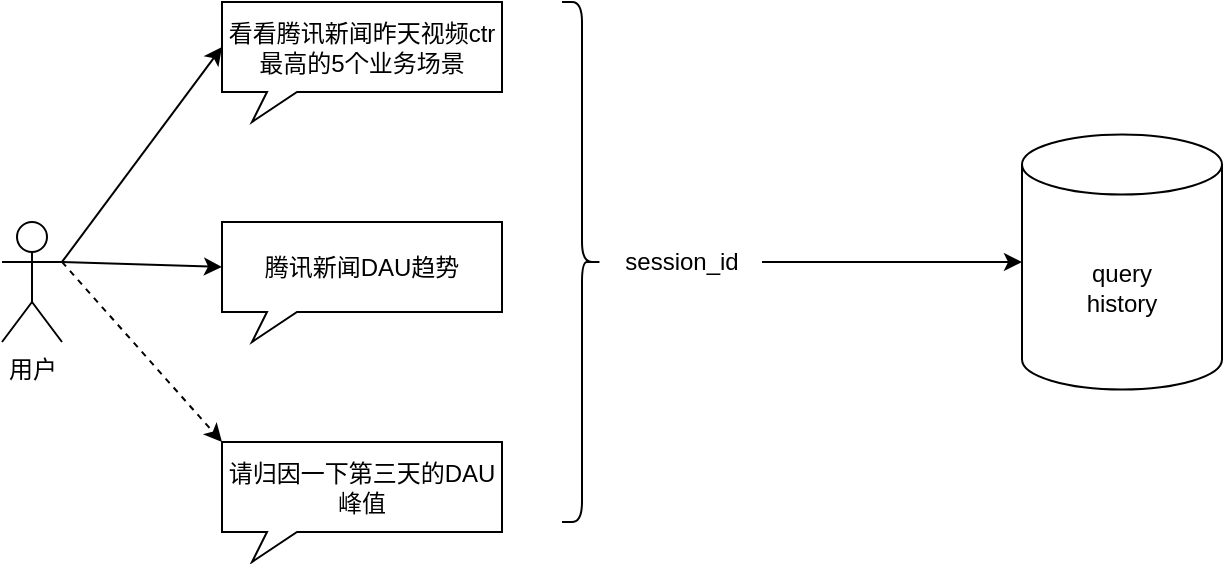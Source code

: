 <mxfile version="21.5.2" type="github">
  <diagram name="第 1 页" id="yxuoPLqReGVS53KfzSrc">
    <mxGraphModel dx="908" dy="569" grid="1" gridSize="10" guides="1" tooltips="1" connect="1" arrows="1" fold="1" page="1" pageScale="1" pageWidth="827" pageHeight="1169" math="0" shadow="0">
      <root>
        <mxCell id="0" />
        <mxCell id="1" parent="0" />
        <mxCell id="WfbSjNrm3QJVXLYPjujV-1" value="看看腾讯新闻昨天视频ctr最高的5个业务场景" style="whiteSpace=wrap;html=1;shape=mxgraph.basic.rectCallout;dx=30;dy=15;boundedLbl=1;" vertex="1" parent="1">
          <mxGeometry x="180" y="100" width="140" height="60" as="geometry" />
        </mxCell>
        <mxCell id="WfbSjNrm3QJVXLYPjujV-2" value="腾讯新闻DAU趋势" style="whiteSpace=wrap;html=1;shape=mxgraph.basic.rectCallout;dx=30;dy=15;boundedLbl=1;" vertex="1" parent="1">
          <mxGeometry x="180" y="210" width="140" height="60" as="geometry" />
        </mxCell>
        <mxCell id="WfbSjNrm3QJVXLYPjujV-3" value="请归因一下第三天的DAU峰值" style="whiteSpace=wrap;html=1;shape=mxgraph.basic.rectCallout;dx=30;dy=15;boundedLbl=1;" vertex="1" parent="1">
          <mxGeometry x="180" y="320" width="140" height="60" as="geometry" />
        </mxCell>
        <mxCell id="WfbSjNrm3QJVXLYPjujV-6" value="用户" style="shape=umlActor;verticalLabelPosition=bottom;verticalAlign=top;html=1;" vertex="1" parent="1">
          <mxGeometry x="70" y="210" width="30" height="60" as="geometry" />
        </mxCell>
        <mxCell id="WfbSjNrm3QJVXLYPjujV-9" value="" style="endArrow=classic;html=1;rounded=0;entryX=0;entryY=0;entryDx=0;entryDy=22.5;entryPerimeter=0;exitX=1;exitY=0.333;exitDx=0;exitDy=0;exitPerimeter=0;" edge="1" parent="1" source="WfbSjNrm3QJVXLYPjujV-6" target="WfbSjNrm3QJVXLYPjujV-1">
          <mxGeometry width="50" height="50" relative="1" as="geometry">
            <mxPoint x="60" y="390" as="sourcePoint" />
            <mxPoint x="110" y="340" as="targetPoint" />
          </mxGeometry>
        </mxCell>
        <mxCell id="WfbSjNrm3QJVXLYPjujV-10" value="" style="endArrow=classic;html=1;rounded=0;entryX=0;entryY=0;entryDx=0;entryDy=22.5;entryPerimeter=0;exitX=1;exitY=0.333;exitDx=0;exitDy=0;exitPerimeter=0;" edge="1" parent="1" source="WfbSjNrm3QJVXLYPjujV-6" target="WfbSjNrm3QJVXLYPjujV-2">
          <mxGeometry width="50" height="50" relative="1" as="geometry">
            <mxPoint x="110" y="240" as="sourcePoint" />
            <mxPoint x="195" y="160" as="targetPoint" />
          </mxGeometry>
        </mxCell>
        <mxCell id="WfbSjNrm3QJVXLYPjujV-11" value="" style="endArrow=classic;html=1;rounded=0;entryX=0;entryY=0;entryDx=0;entryDy=0;entryPerimeter=0;exitX=1;exitY=0.333;exitDx=0;exitDy=0;exitPerimeter=0;dashed=1;" edge="1" parent="1" source="WfbSjNrm3QJVXLYPjujV-6" target="WfbSjNrm3QJVXLYPjujV-3">
          <mxGeometry width="50" height="50" relative="1" as="geometry">
            <mxPoint x="110" y="240" as="sourcePoint" />
            <mxPoint x="195" y="280" as="targetPoint" />
          </mxGeometry>
        </mxCell>
        <mxCell id="WfbSjNrm3QJVXLYPjujV-12" value="" style="shape=curlyBracket;whiteSpace=wrap;html=1;rounded=1;flipH=1;labelPosition=right;verticalLabelPosition=middle;align=left;verticalAlign=middle;" vertex="1" parent="1">
          <mxGeometry x="350" y="100" width="20" height="260" as="geometry" />
        </mxCell>
        <mxCell id="WfbSjNrm3QJVXLYPjujV-13" value="session_id" style="text;html=1;strokeColor=none;fillColor=none;align=center;verticalAlign=middle;whiteSpace=wrap;rounded=0;" vertex="1" parent="1">
          <mxGeometry x="370" y="215" width="80" height="30" as="geometry" />
        </mxCell>
        <mxCell id="WfbSjNrm3QJVXLYPjujV-14" value="query &lt;br&gt;history" style="shape=cylinder3;whiteSpace=wrap;html=1;boundedLbl=1;backgroundOutline=1;size=15;" vertex="1" parent="1">
          <mxGeometry x="580" y="166.25" width="100" height="127.5" as="geometry" />
        </mxCell>
        <mxCell id="WfbSjNrm3QJVXLYPjujV-15" value="" style="endArrow=classic;html=1;rounded=0;exitX=1;exitY=0.5;exitDx=0;exitDy=0;entryX=0;entryY=0.5;entryDx=0;entryDy=0;entryPerimeter=0;" edge="1" parent="1" source="WfbSjNrm3QJVXLYPjujV-13" target="WfbSjNrm3QJVXLYPjujV-14">
          <mxGeometry width="50" height="50" relative="1" as="geometry">
            <mxPoint x="470" y="340" as="sourcePoint" />
            <mxPoint x="520" y="290" as="targetPoint" />
          </mxGeometry>
        </mxCell>
      </root>
    </mxGraphModel>
  </diagram>
</mxfile>
